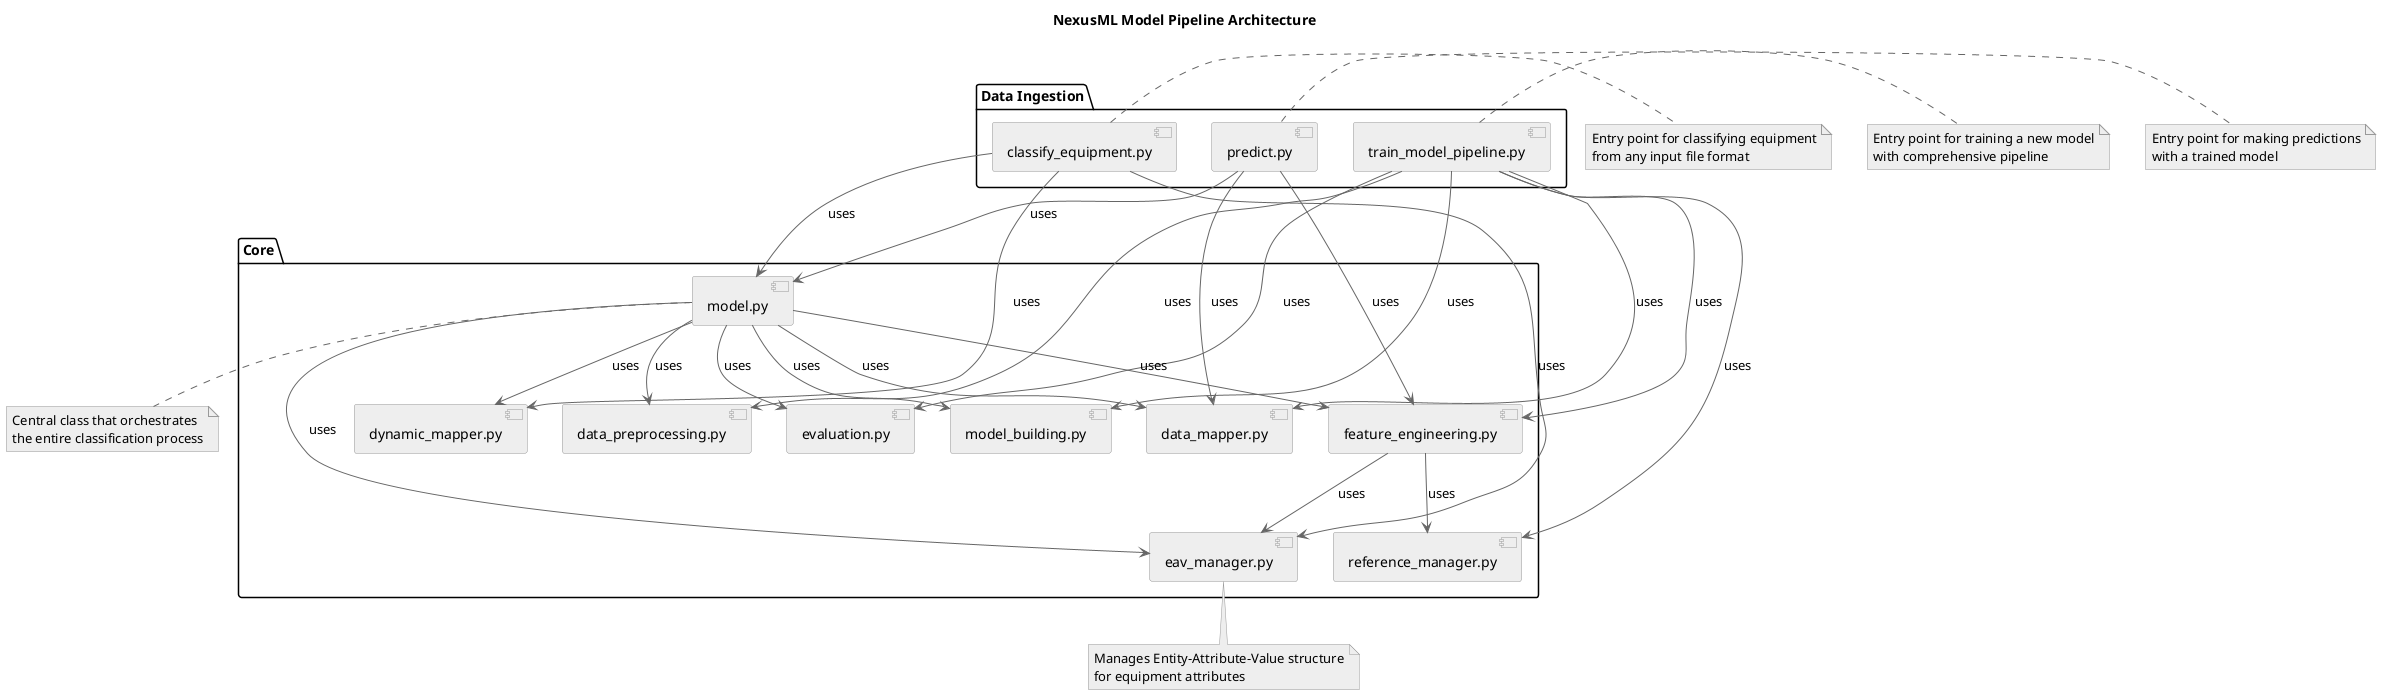 @startuml "NexusML Model Pipeline Architecture"

' Style definitions
skinparam componentStyle uml2
skinparam backgroundColor white
skinparam ArrowColor #666666
skinparam ComponentBorderColor #999999
skinparam ComponentBackgroundColor #EEEEEE
skinparam NoteBorderColor #999999
skinparam NoteBackgroundColor #EEEEEE
skinparam ClassBorderColor #999999
skinparam ClassBackgroundColor #EEEEEE

' Title
title NexusML Model Pipeline Architecture

' Components
package "Data Ingestion" {
  [classify_equipment.py] as ClassifyEquipment
  [predict.py] as Predict
  [train_model_pipeline.py] as TrainModel
}

package "Core" {
  [data_mapper.py] as DataMapper
  [data_preprocessing.py] as DataPreprocessing
  [dynamic_mapper.py] as DynamicMapper
  [eav_manager.py] as EAVManager
  [evaluation.py] as Evaluation
  [feature_engineering.py] as FeatureEngineering
  [model_building.py] as ModelBuilding
  [model.py] as Model
  [reference_manager.py] as ReferenceManager
}

' Relationships
ClassifyEquipment --> DynamicMapper : uses
ClassifyEquipment --> EAVManager : uses
ClassifyEquipment --> Model : uses

Predict --> Model : uses
Predict --> DataMapper : uses
Predict --> FeatureEngineering : uses

TrainModel --> DataMapper : uses
TrainModel --> DataPreprocessing : uses
TrainModel --> Evaluation : uses
TrainModel --> FeatureEngineering : uses
TrainModel --> ModelBuilding : uses
TrainModel --> ReferenceManager : uses

Model --> DataMapper : uses
Model --> DataPreprocessing : uses
Model --> DynamicMapper : uses
Model --> EAVManager : uses
Model --> Evaluation : uses
Model --> FeatureEngineering : uses
Model --> ModelBuilding : uses

FeatureEngineering --> EAVManager : uses
FeatureEngineering --> ReferenceManager : uses

' Notes
note right of ClassifyEquipment
  Entry point for classifying equipment
  from any input file format
end note

note right of Predict
  Entry point for making predictions
  with a trained model
end note

note right of TrainModel
  Entry point for training a new model
  with comprehensive pipeline
end note

note bottom of Model
  Central class that orchestrates
  the entire classification process
end note

note bottom of EAVManager
  Manages Entity-Attribute-Value structure
  for equipment attributes
end note

@enduml